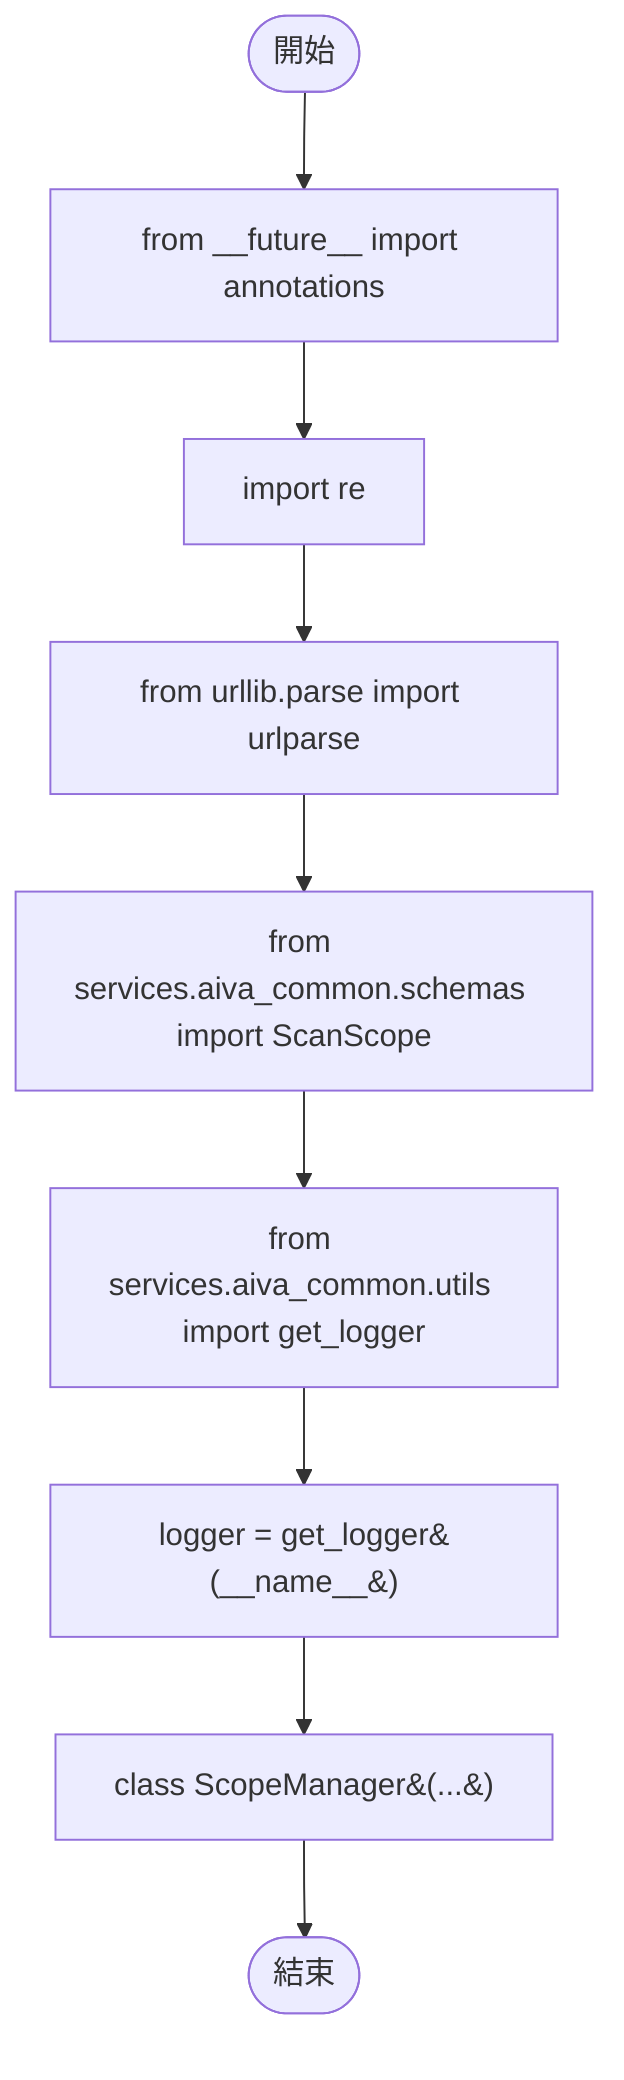 flowchart TB
    n1([開始])
    n2([結束])
    n3[from __future__ import annotations]
    n4[import re]
    n5[from urllib.parse import urlparse]
    n6[from services.aiva_common.schemas import ScanScope]
    n7[from services.aiva_common.utils import get_logger]
    n8[logger = get_logger&#40;__name__&#41;]
    n9[class ScopeManager&#40;...&#41;]
    n1 --> n3
    n3 --> n4
    n4 --> n5
    n5 --> n6
    n6 --> n7
    n7 --> n8
    n8 --> n9
    n9 --> n2